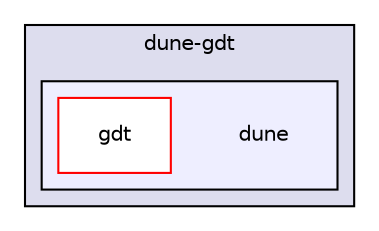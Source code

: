 digraph "dune" {
  compound=true
  node [ fontsize="10", fontname="Helvetica"];
  edge [ labelfontsize="10", labelfontname="Helvetica"];
  subgraph clusterdir_58c354ae22a30254506a25a39957e8ba {
    graph [ bgcolor="#ddddee", pencolor="black", label="dune-gdt" fontname="Helvetica", fontsize="10", URL="dir_58c354ae22a30254506a25a39957e8ba.html"]
  subgraph clusterdir_16224573f43954b382d54ec1df2a2147 {
    graph [ bgcolor="#eeeeff", pencolor="black", label="" URL="dir_16224573f43954b382d54ec1df2a2147.html"];
    dir_16224573f43954b382d54ec1df2a2147 [shape=plaintext label="dune"];
    dir_f1992dd472896fb89117bdc8155a3e1c [shape=box label="gdt" color="red" fillcolor="white" style="filled" URL="dir_f1992dd472896fb89117bdc8155a3e1c.html"];
  }
  }
}
